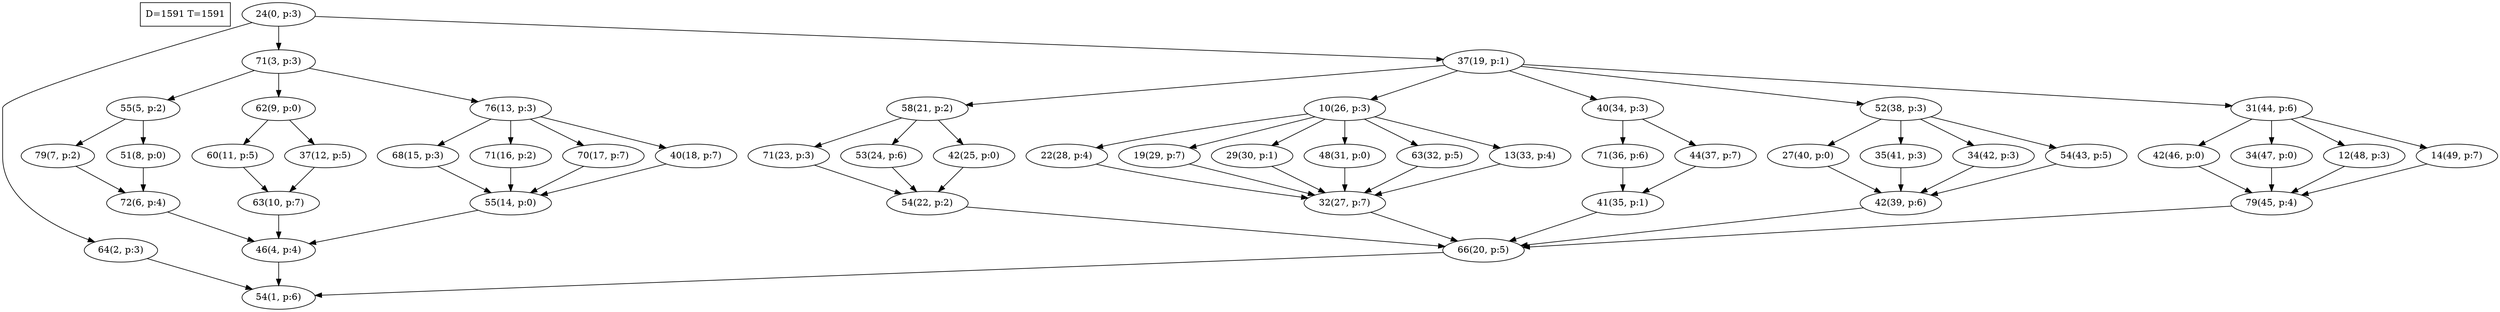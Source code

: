 digraph Task {
i [shape=box, label="D=1591 T=1591"]; 
0 [label="24(0, p:3)"];
1 [label="54(1, p:6)"];
2 [label="64(2, p:3)"];
3 [label="71(3, p:3)"];
4 [label="46(4, p:4)"];
5 [label="55(5, p:2)"];
6 [label="72(6, p:4)"];
7 [label="79(7, p:2)"];
8 [label="51(8, p:0)"];
9 [label="62(9, p:0)"];
10 [label="63(10, p:7)"];
11 [label="60(11, p:5)"];
12 [label="37(12, p:5)"];
13 [label="76(13, p:3)"];
14 [label="55(14, p:0)"];
15 [label="68(15, p:3)"];
16 [label="71(16, p:2)"];
17 [label="70(17, p:7)"];
18 [label="40(18, p:7)"];
19 [label="37(19, p:1)"];
20 [label="66(20, p:5)"];
21 [label="58(21, p:2)"];
22 [label="54(22, p:2)"];
23 [label="71(23, p:3)"];
24 [label="53(24, p:6)"];
25 [label="42(25, p:0)"];
26 [label="10(26, p:3)"];
27 [label="32(27, p:7)"];
28 [label="22(28, p:4)"];
29 [label="19(29, p:7)"];
30 [label="29(30, p:1)"];
31 [label="48(31, p:0)"];
32 [label="63(32, p:5)"];
33 [label="13(33, p:4)"];
34 [label="40(34, p:3)"];
35 [label="41(35, p:1)"];
36 [label="71(36, p:6)"];
37 [label="44(37, p:7)"];
38 [label="52(38, p:3)"];
39 [label="42(39, p:6)"];
40 [label="27(40, p:0)"];
41 [label="35(41, p:3)"];
42 [label="34(42, p:3)"];
43 [label="54(43, p:5)"];
44 [label="31(44, p:6)"];
45 [label="79(45, p:4)"];
46 [label="42(46, p:0)"];
47 [label="34(47, p:0)"];
48 [label="12(48, p:3)"];
49 [label="14(49, p:7)"];
0 -> 2;
0 -> 3;
0 -> 19;
2 -> 1;
3 -> 5;
3 -> 9;
3 -> 13;
4 -> 1;
5 -> 7;
5 -> 8;
6 -> 4;
7 -> 6;
8 -> 6;
9 -> 11;
9 -> 12;
10 -> 4;
11 -> 10;
12 -> 10;
13 -> 15;
13 -> 16;
13 -> 17;
13 -> 18;
14 -> 4;
15 -> 14;
16 -> 14;
17 -> 14;
18 -> 14;
19 -> 21;
19 -> 26;
19 -> 34;
19 -> 38;
19 -> 44;
20 -> 1;
21 -> 23;
21 -> 24;
21 -> 25;
22 -> 20;
23 -> 22;
24 -> 22;
25 -> 22;
26 -> 28;
26 -> 29;
26 -> 30;
26 -> 31;
26 -> 32;
26 -> 33;
27 -> 20;
28 -> 27;
29 -> 27;
30 -> 27;
31 -> 27;
32 -> 27;
33 -> 27;
34 -> 36;
34 -> 37;
35 -> 20;
36 -> 35;
37 -> 35;
38 -> 40;
38 -> 41;
38 -> 42;
38 -> 43;
39 -> 20;
40 -> 39;
41 -> 39;
42 -> 39;
43 -> 39;
44 -> 46;
44 -> 47;
44 -> 48;
44 -> 49;
45 -> 20;
46 -> 45;
47 -> 45;
48 -> 45;
49 -> 45;
}